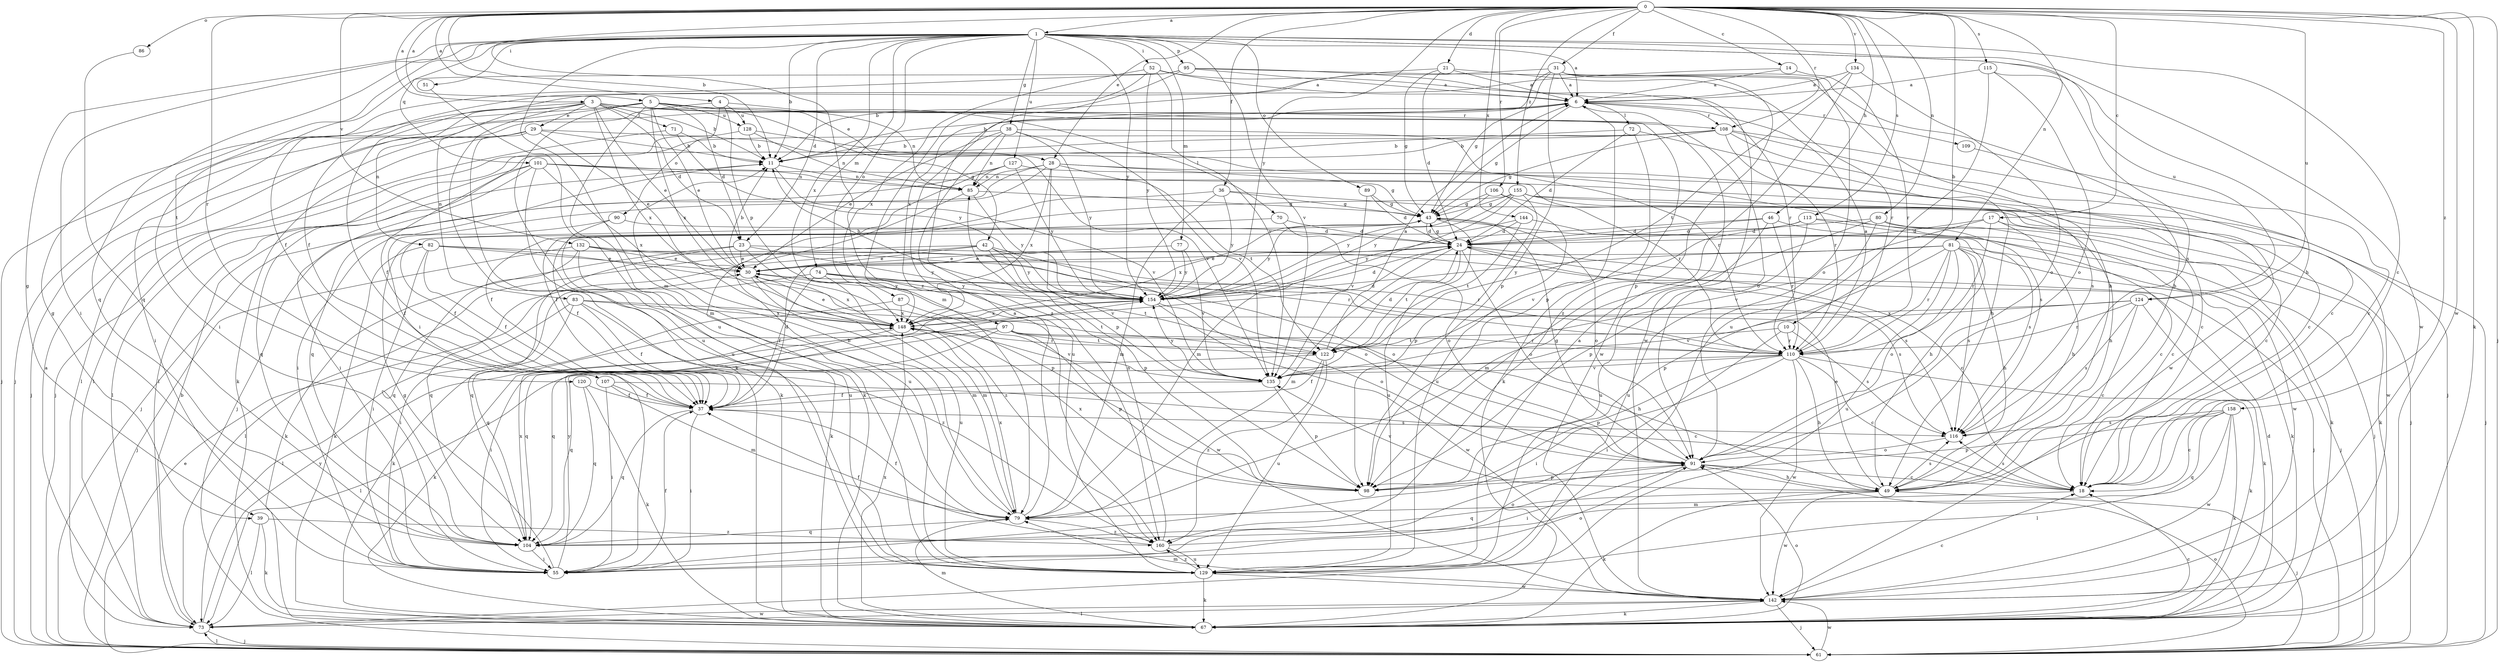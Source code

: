 strict digraph  {
0;
1;
3;
4;
5;
6;
10;
11;
14;
17;
18;
21;
23;
24;
28;
29;
30;
31;
36;
37;
38;
39;
42;
43;
46;
49;
51;
52;
55;
61;
67;
70;
71;
72;
73;
74;
77;
79;
80;
81;
82;
83;
85;
86;
87;
89;
90;
91;
95;
97;
98;
101;
104;
106;
107;
108;
109;
110;
113;
115;
116;
120;
122;
124;
127;
128;
129;
132;
134;
135;
142;
144;
148;
154;
155;
158;
160;
0 -> 1  [label=a];
0 -> 3  [label=a];
0 -> 4  [label=a];
0 -> 5  [label=a];
0 -> 10  [label=b];
0 -> 11  [label=b];
0 -> 14  [label=c];
0 -> 17  [label=c];
0 -> 21  [label=d];
0 -> 28  [label=e];
0 -> 31  [label=f];
0 -> 36  [label=f];
0 -> 46  [label=h];
0 -> 61  [label=j];
0 -> 67  [label=k];
0 -> 80  [label=n];
0 -> 81  [label=n];
0 -> 86  [label=o];
0 -> 106  [label=r];
0 -> 107  [label=r];
0 -> 108  [label=r];
0 -> 113  [label=s];
0 -> 115  [label=s];
0 -> 124  [label=u];
0 -> 132  [label=v];
0 -> 134  [label=v];
0 -> 142  [label=w];
0 -> 144  [label=x];
0 -> 154  [label=y];
0 -> 155  [label=z];
0 -> 158  [label=z];
0 -> 160  [label=z];
1 -> 6  [label=a];
1 -> 11  [label=b];
1 -> 18  [label=c];
1 -> 23  [label=d];
1 -> 38  [label=g];
1 -> 39  [label=g];
1 -> 49  [label=h];
1 -> 51  [label=i];
1 -> 52  [label=i];
1 -> 55  [label=i];
1 -> 74  [label=m];
1 -> 77  [label=m];
1 -> 79  [label=m];
1 -> 87  [label=o];
1 -> 89  [label=o];
1 -> 95  [label=p];
1 -> 101  [label=q];
1 -> 104  [label=q];
1 -> 120  [label=t];
1 -> 124  [label=u];
1 -> 127  [label=u];
1 -> 135  [label=v];
1 -> 142  [label=w];
1 -> 148  [label=x];
1 -> 154  [label=y];
3 -> 11  [label=b];
3 -> 23  [label=d];
3 -> 28  [label=e];
3 -> 29  [label=e];
3 -> 30  [label=e];
3 -> 39  [label=g];
3 -> 67  [label=k];
3 -> 70  [label=l];
3 -> 71  [label=l];
3 -> 82  [label=n];
3 -> 83  [label=n];
3 -> 108  [label=r];
3 -> 148  [label=x];
4 -> 61  [label=j];
4 -> 85  [label=n];
4 -> 90  [label=o];
4 -> 97  [label=p];
4 -> 128  [label=u];
5 -> 23  [label=d];
5 -> 30  [label=e];
5 -> 42  [label=g];
5 -> 55  [label=i];
5 -> 61  [label=j];
5 -> 79  [label=m];
5 -> 91  [label=o];
5 -> 128  [label=u];
5 -> 129  [label=u];
5 -> 142  [label=w];
5 -> 148  [label=x];
6 -> 11  [label=b];
6 -> 43  [label=g];
6 -> 72  [label=l];
6 -> 98  [label=p];
6 -> 108  [label=r];
6 -> 109  [label=r];
10 -> 55  [label=i];
10 -> 110  [label=r];
10 -> 116  [label=s];
10 -> 122  [label=t];
11 -> 85  [label=n];
11 -> 104  [label=q];
11 -> 135  [label=v];
14 -> 6  [label=a];
14 -> 55  [label=i];
14 -> 110  [label=r];
17 -> 24  [label=d];
17 -> 49  [label=h];
17 -> 67  [label=k];
17 -> 110  [label=r];
17 -> 135  [label=v];
18 -> 79  [label=m];
18 -> 116  [label=s];
21 -> 6  [label=a];
21 -> 11  [label=b];
21 -> 24  [label=d];
21 -> 43  [label=g];
21 -> 110  [label=r];
23 -> 18  [label=c];
23 -> 30  [label=e];
23 -> 67  [label=k];
23 -> 104  [label=q];
23 -> 154  [label=y];
23 -> 160  [label=z];
24 -> 30  [label=e];
24 -> 43  [label=g];
24 -> 61  [label=j];
24 -> 79  [label=m];
24 -> 91  [label=o];
24 -> 116  [label=s];
24 -> 122  [label=t];
28 -> 43  [label=g];
28 -> 55  [label=i];
28 -> 61  [label=j];
28 -> 85  [label=n];
28 -> 98  [label=p];
28 -> 116  [label=s];
28 -> 122  [label=t];
28 -> 148  [label=x];
29 -> 11  [label=b];
29 -> 30  [label=e];
29 -> 61  [label=j];
29 -> 67  [label=k];
29 -> 73  [label=l];
29 -> 129  [label=u];
29 -> 135  [label=v];
30 -> 11  [label=b];
30 -> 79  [label=m];
30 -> 129  [label=u];
30 -> 148  [label=x];
30 -> 154  [label=y];
31 -> 6  [label=a];
31 -> 37  [label=f];
31 -> 43  [label=g];
31 -> 49  [label=h];
31 -> 91  [label=o];
31 -> 98  [label=p];
31 -> 148  [label=x];
31 -> 160  [label=z];
36 -> 37  [label=f];
36 -> 43  [label=g];
36 -> 61  [label=j];
36 -> 79  [label=m];
36 -> 154  [label=y];
37 -> 24  [label=d];
37 -> 55  [label=i];
37 -> 104  [label=q];
37 -> 116  [label=s];
38 -> 11  [label=b];
38 -> 30  [label=e];
38 -> 85  [label=n];
38 -> 110  [label=r];
38 -> 129  [label=u];
38 -> 135  [label=v];
38 -> 154  [label=y];
39 -> 67  [label=k];
39 -> 73  [label=l];
39 -> 160  [label=z];
42 -> 30  [label=e];
42 -> 73  [label=l];
42 -> 91  [label=o];
42 -> 98  [label=p];
42 -> 104  [label=q];
42 -> 135  [label=v];
42 -> 154  [label=y];
43 -> 24  [label=d];
43 -> 49  [label=h];
43 -> 91  [label=o];
43 -> 129  [label=u];
43 -> 148  [label=x];
43 -> 154  [label=y];
46 -> 24  [label=d];
46 -> 110  [label=r];
46 -> 129  [label=u];
46 -> 142  [label=w];
46 -> 154  [label=y];
49 -> 30  [label=e];
49 -> 61  [label=j];
49 -> 67  [label=k];
49 -> 104  [label=q];
49 -> 116  [label=s];
49 -> 135  [label=v];
49 -> 142  [label=w];
51 -> 129  [label=u];
52 -> 6  [label=a];
52 -> 79  [label=m];
52 -> 110  [label=r];
52 -> 135  [label=v];
52 -> 148  [label=x];
52 -> 154  [label=y];
55 -> 37  [label=f];
55 -> 43  [label=g];
55 -> 91  [label=o];
55 -> 154  [label=y];
61 -> 30  [label=e];
61 -> 73  [label=l];
61 -> 91  [label=o];
61 -> 142  [label=w];
67 -> 18  [label=c];
67 -> 24  [label=d];
67 -> 79  [label=m];
67 -> 91  [label=o];
67 -> 148  [label=x];
70 -> 24  [label=d];
70 -> 37  [label=f];
70 -> 91  [label=o];
71 -> 11  [label=b];
71 -> 73  [label=l];
71 -> 154  [label=y];
72 -> 11  [label=b];
72 -> 24  [label=d];
72 -> 49  [label=h];
72 -> 67  [label=k];
73 -> 6  [label=a];
73 -> 11  [label=b];
73 -> 61  [label=j];
73 -> 142  [label=w];
73 -> 154  [label=y];
74 -> 37  [label=f];
74 -> 55  [label=i];
74 -> 79  [label=m];
74 -> 116  [label=s];
74 -> 122  [label=t];
74 -> 154  [label=y];
77 -> 30  [label=e];
77 -> 135  [label=v];
77 -> 154  [label=y];
79 -> 6  [label=a];
79 -> 11  [label=b];
79 -> 37  [label=f];
79 -> 104  [label=q];
79 -> 148  [label=x];
79 -> 160  [label=z];
80 -> 18  [label=c];
80 -> 24  [label=d];
80 -> 67  [label=k];
80 -> 79  [label=m];
80 -> 129  [label=u];
81 -> 30  [label=e];
81 -> 49  [label=h];
81 -> 61  [label=j];
81 -> 67  [label=k];
81 -> 91  [label=o];
81 -> 98  [label=p];
81 -> 110  [label=r];
81 -> 116  [label=s];
81 -> 129  [label=u];
81 -> 154  [label=y];
82 -> 30  [label=e];
82 -> 37  [label=f];
82 -> 55  [label=i];
82 -> 67  [label=k];
82 -> 98  [label=p];
82 -> 110  [label=r];
83 -> 37  [label=f];
83 -> 67  [label=k];
83 -> 73  [label=l];
83 -> 122  [label=t];
83 -> 148  [label=x];
83 -> 160  [label=z];
85 -> 43  [label=g];
85 -> 129  [label=u];
85 -> 154  [label=y];
86 -> 104  [label=q];
87 -> 104  [label=q];
87 -> 142  [label=w];
87 -> 148  [label=x];
89 -> 24  [label=d];
89 -> 43  [label=g];
89 -> 135  [label=v];
90 -> 24  [label=d];
90 -> 37  [label=f];
90 -> 129  [label=u];
91 -> 18  [label=c];
91 -> 43  [label=g];
91 -> 49  [label=h];
91 -> 55  [label=i];
91 -> 98  [label=p];
95 -> 6  [label=a];
95 -> 37  [label=f];
95 -> 49  [label=h];
95 -> 55  [label=i];
95 -> 142  [label=w];
95 -> 160  [label=z];
97 -> 49  [label=h];
97 -> 55  [label=i];
97 -> 67  [label=k];
97 -> 98  [label=p];
97 -> 104  [label=q];
97 -> 110  [label=r];
97 -> 122  [label=t];
98 -> 148  [label=x];
101 -> 18  [label=c];
101 -> 55  [label=i];
101 -> 67  [label=k];
101 -> 73  [label=l];
101 -> 85  [label=n];
101 -> 104  [label=q];
101 -> 110  [label=r];
101 -> 148  [label=x];
104 -> 55  [label=i];
104 -> 148  [label=x];
106 -> 43  [label=g];
106 -> 129  [label=u];
106 -> 142  [label=w];
106 -> 154  [label=y];
107 -> 18  [label=c];
107 -> 37  [label=f];
107 -> 55  [label=i];
107 -> 79  [label=m];
108 -> 11  [label=b];
108 -> 18  [label=c];
108 -> 37  [label=f];
108 -> 43  [label=g];
108 -> 61  [label=j];
108 -> 73  [label=l];
108 -> 110  [label=r];
108 -> 142  [label=w];
109 -> 18  [label=c];
110 -> 6  [label=a];
110 -> 18  [label=c];
110 -> 49  [label=h];
110 -> 55  [label=i];
110 -> 67  [label=k];
110 -> 73  [label=l];
110 -> 98  [label=p];
110 -> 135  [label=v];
110 -> 142  [label=w];
113 -> 18  [label=c];
113 -> 24  [label=d];
113 -> 61  [label=j];
113 -> 98  [label=p];
113 -> 135  [label=v];
115 -> 6  [label=a];
115 -> 91  [label=o];
115 -> 116  [label=s];
115 -> 129  [label=u];
116 -> 91  [label=o];
120 -> 37  [label=f];
120 -> 67  [label=k];
120 -> 104  [label=q];
122 -> 6  [label=a];
122 -> 24  [label=d];
122 -> 37  [label=f];
122 -> 104  [label=q];
122 -> 129  [label=u];
122 -> 160  [label=z];
124 -> 18  [label=c];
124 -> 67  [label=k];
124 -> 110  [label=r];
124 -> 116  [label=s];
124 -> 135  [label=v];
124 -> 148  [label=x];
127 -> 18  [label=c];
127 -> 61  [label=j];
127 -> 67  [label=k];
127 -> 85  [label=n];
127 -> 154  [label=y];
128 -> 11  [label=b];
128 -> 61  [label=j];
128 -> 85  [label=n];
128 -> 116  [label=s];
129 -> 6  [label=a];
129 -> 67  [label=k];
129 -> 142  [label=w];
129 -> 160  [label=z];
132 -> 30  [label=e];
132 -> 61  [label=j];
132 -> 67  [label=k];
132 -> 91  [label=o];
132 -> 104  [label=q];
132 -> 110  [label=r];
134 -> 6  [label=a];
134 -> 91  [label=o];
134 -> 98  [label=p];
134 -> 122  [label=t];
135 -> 37  [label=f];
135 -> 98  [label=p];
135 -> 154  [label=y];
142 -> 18  [label=c];
142 -> 61  [label=j];
142 -> 67  [label=k];
142 -> 73  [label=l];
142 -> 79  [label=m];
144 -> 24  [label=d];
144 -> 37  [label=f];
144 -> 116  [label=s];
144 -> 122  [label=t];
148 -> 24  [label=d];
148 -> 30  [label=e];
148 -> 104  [label=q];
148 -> 110  [label=r];
148 -> 135  [label=v];
154 -> 11  [label=b];
154 -> 24  [label=d];
154 -> 91  [label=o];
154 -> 142  [label=w];
154 -> 148  [label=x];
155 -> 18  [label=c];
155 -> 37  [label=f];
155 -> 43  [label=g];
155 -> 49  [label=h];
155 -> 61  [label=j];
155 -> 79  [label=m];
155 -> 98  [label=p];
155 -> 154  [label=y];
158 -> 18  [label=c];
158 -> 67  [label=k];
158 -> 73  [label=l];
158 -> 98  [label=p];
158 -> 104  [label=q];
158 -> 116  [label=s];
158 -> 142  [label=w];
160 -> 37  [label=f];
160 -> 85  [label=n];
160 -> 91  [label=o];
160 -> 129  [label=u];
}
